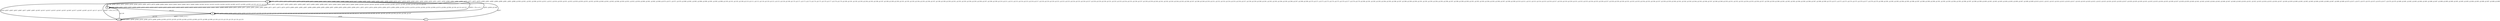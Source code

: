 digraph G {
        node [style=rounded, penwidth=3, fontsize=20, shape=oval];
        "01" -> "80" [label="@798, @806, @814, @822, @830, @838, @846, @854, @862, @870, @878, @886, @894, @902, @910, @943, @953, @963, @973, @983, @993, @1003, @1013, @1023, @1033, @1043, @1053, @1063, @1073, @1083, @1093, @1103, @1113, @1123", color=black,arrowsize=1,style=bold,penwidth=3,fontsize=20];
"80" -> "80" [label="@799, @800, @801, @802, @807, @808, @809, @810, @815, @816, @817, @818, @823, @824, @825, @826, @831, @832, @833, @834, @839, @840, @841, @842, @847, @848, @849, @850, @855, @856, @857, @858, @863, @864, @865, @866, @871, @872, @873, @874, @879, @880, @881, @882, @887, @888, @889, @890, @895, @896, @897, @898, @903, @904, @905, @906, @911, @912, @913, @914, @944, @954, @964, @974, @984, @994, @1004, @1014, @1024, @1034, @1044, @1054, @1064, @1074, @1084, @1094, @1104, @1114, @1124", color=black,arrowsize=1,style=bold,penwidth=3,fontsize=20];
"80" -> "01" [label="@803, @811, @819, @827, @835, @843, @851, @859, @867, @875, @883, @891, @899, @907, @915, @945, @955, @965, @975, @985, @995, @1005, @1015, @1025, @1035, @1045, @1055, @1065, @1075, @1085, @1095, @1105, @1115, @1125", color=black,arrowsize=1,style=bold,penwidth=3,fontsize=20];
"01" -> "01" [label="@804, @805, @812, @813, @820, @821, @828, @829, @836, @837, @844, @845, @852, @853, @860, @861, @868, @869, @876, @877, @884, @885, @892, @893, @900, @901, @908, @909, @916, @917, @918, @928, @940, @941, @942, @946, @950, @951, @952, @956, @960, @961, @962, @966, @970, @971, @972, @976, @980, @981, @982, @986, @990, @991, @992, @996, @1000, @1001, @1002, @1006, @1010, @1011, @1012, @1016, @1020, @1021, @1022, @1026, @1030, @1031, @1032, @1036, @1040, @1041, @1042, @1046, @1050, @1051, @1052, @1056, @1060, @1061, @1062, @1066, @1070, @1071, @1072, @1076, @1080, @1081, @1082, @1086, @1090, @1091, @1092, @1096, @1100, @1101, @1102, @1106, @1110, @1111, @1112, @1116, @1120, @1121, @1122, @1126, @1169, @1170, @1171, @1172, @1173, @1174, @1175, @1176, @1177, @1178, @1179, @1180, @1181, @1182, @1183, @1184, @1185, @1186, @1187, @1188, @1189, @1190, @1191, @1192, @1193, @1194, @1195, @1196, @1197, @1198, @1199, @1200, @1201, @1202, @1203, @1204, @1205, @1206, @1207, @1208, @1209, @1210, @1211, @1212, @1213, @1214, @1215, @1216, @1217, @1218, @1219, @1220, @1221, @1222, @1223, @1224, @1225, @1226, @1227, @1228, @1229, @1230, @1231, @1232, @1233, @1234, @1235, @1236, @1237, @1238, @1239, @1240, @1241, @1242, @1243, @1244, @1245, @1246, @1247, @1248, @1249, @1250, @1251, @1252, @1253, @1254, @1255, @1256, @1257, @1258, @1259, @1260, @1261, @1262, @1263, @1264, @1265, @1266, @1267, @1268, @1269, @1270, @1271, @1272, @1273, @1274, @1275, @1276, @1277, @1278, @1279, @1280, @1281, @1282, @1283, @1284, @1285, @1286, @1287, @1288, @1289, @1290, @1291, @1292, @1293, @1294, @1295, @1296, @1297, @1298, @1299, @1300, @1301, @1302, @1303, @1304, @1305, @1306, @1307, @1308, @1309, @1310, @1311, @1312, @1313, @1314, @1315, @1316, @1317, @1318, @1319, @1320, @1321, @1322, @1323, @1324, @1325, @1326, @1327, @1328, @1329, @1330, @1331, @1332, @1333, @1334, @1335, @1336, @1337, @1338, @1339, @1340, @1341, @1342, @1343, @1344, @1345, @1346, @1347, @1348, @1349, @1350, @1351, @1352, @1353, @1354, @1355, @1356, @1357, @1358, @1359, @1360, @1361, @1362, @1363, @1364, @1365, @1366, @1367, @1368, @1369, @1370, @1371, @1372, @1373, @1374, @1375, @1376, @1377, @1378, @1379, @1380, @1381, @1382, @1383, @1384, @1385, @1386, @1387, @1388, @1389, @1390, @1391, @1392, @1393, @1394, @1395, @1396, @1397, @1398, @1399, @1400, @1401, @1402, @1403, @1404, @1405, @1406, @1407, @1408, @1409, @1410, @1411, @1412, @1413, @1414, @1415, @1416, @1417, @1418, @1419, @1420, @1421, @1422, @1423, @1424, @1425, @1426, @1427, @1428, @1429, @1430, @1431, @1432, @1433, @1434, @1435, @1436, @1437, @1438, @1439, @1440, @1441, @1442, @1443, @1444, @1445, @1446, @1447, @1448, @1449, @1450, @1451, @1452, @1453, @1454, @1455, @1456, @1457, @1458, @1459, @1460, @1461, @1462, @1463, @1464, @1465, @1466, @1467, @1468, @1469, @1470, @1471, @1472, @1473, @1474, @1475, @1476, @1477, @1478, @1479, @1480, @1481, @1482, @1483, @1484, @1485, @1486, @1487, @1488, @1489, @1490, @1491, @1492, @1493, @1494, @1495, @1496, @1497, @1498, @1499", color=black,arrowsize=1,style=bold,penwidth=3,fontsize=20];
"01" -> "08" [label="@919, @937, @947, @957, @967, @977, @987, @997, @1007, @1017, @1027, @1037, @1047, @1057, @1067, @1077, @1087, @1097, @1107, @1117, @1127", color=black,arrowsize=1,style=bold,penwidth=3,fontsize=20];
"08" -> "08" [label="@920, @921, @938, @948, @958, @968, @978, @988, @998, @1008, @1018, @1028, @1038, @1048, @1058, @1068, @1078, @1088, @1098, @1108, @1118, @1128, @1129, @1134, @1135", color=black,arrowsize=1,style=bold,penwidth=3,fontsize=20];
"08" -> "20" [label="@922 + 214*n, n=0..1", color=black,arrowsize=1,style=bold,penwidth=3,fontsize=20];
"20" -> "20" [label="@923, @924, @925, @930, @933, @934, @935, @1132, @1137, @1138, @1139, @1140, @1141, @1142, @1143, @1144, @1145, @1146, @1147, @1148, @1149, @1150, @1151, @1152, @1153, @1154, @1155, @1156, @1157, @1158, @1159, @1160, @1161, @1162, @1163, @1164, @1165, @1166, @1167", color=black,arrowsize=1,style=bold,penwidth=3,fontsize=20];
"20" -> "21" [label="@926", color=black,arrowsize=1,style=bold,penwidth=3,fontsize=20];
"21" -> "01" [label="@927", color=black,arrowsize=1,style=bold,penwidth=3,fontsize=20];
"01" -> "20" [label="@929 + 3*n, n=0..1", color=black,arrowsize=1,style=bold,penwidth=3,fontsize=20];
"20" -> "01" [label="@931, @936, @1168", color=black,arrowsize=1,style=bold,penwidth=3,fontsize=20];
"08" -> "01" [label="@939 + 10*n, n=0..18", color=black,arrowsize=1,style=bold,penwidth=3,fontsize=20];
"08" -> "80" [label="@1130", color=black,arrowsize=1,style=bold,penwidth=3,fontsize=20];
"80" -> "20" [label="@1131", color=black,arrowsize=1,style=bold,penwidth=3,fontsize=20];
"20" -> "08" [label="@1133", color=black,arrowsize=1,style=bold,penwidth=3,fontsize=20];
}
